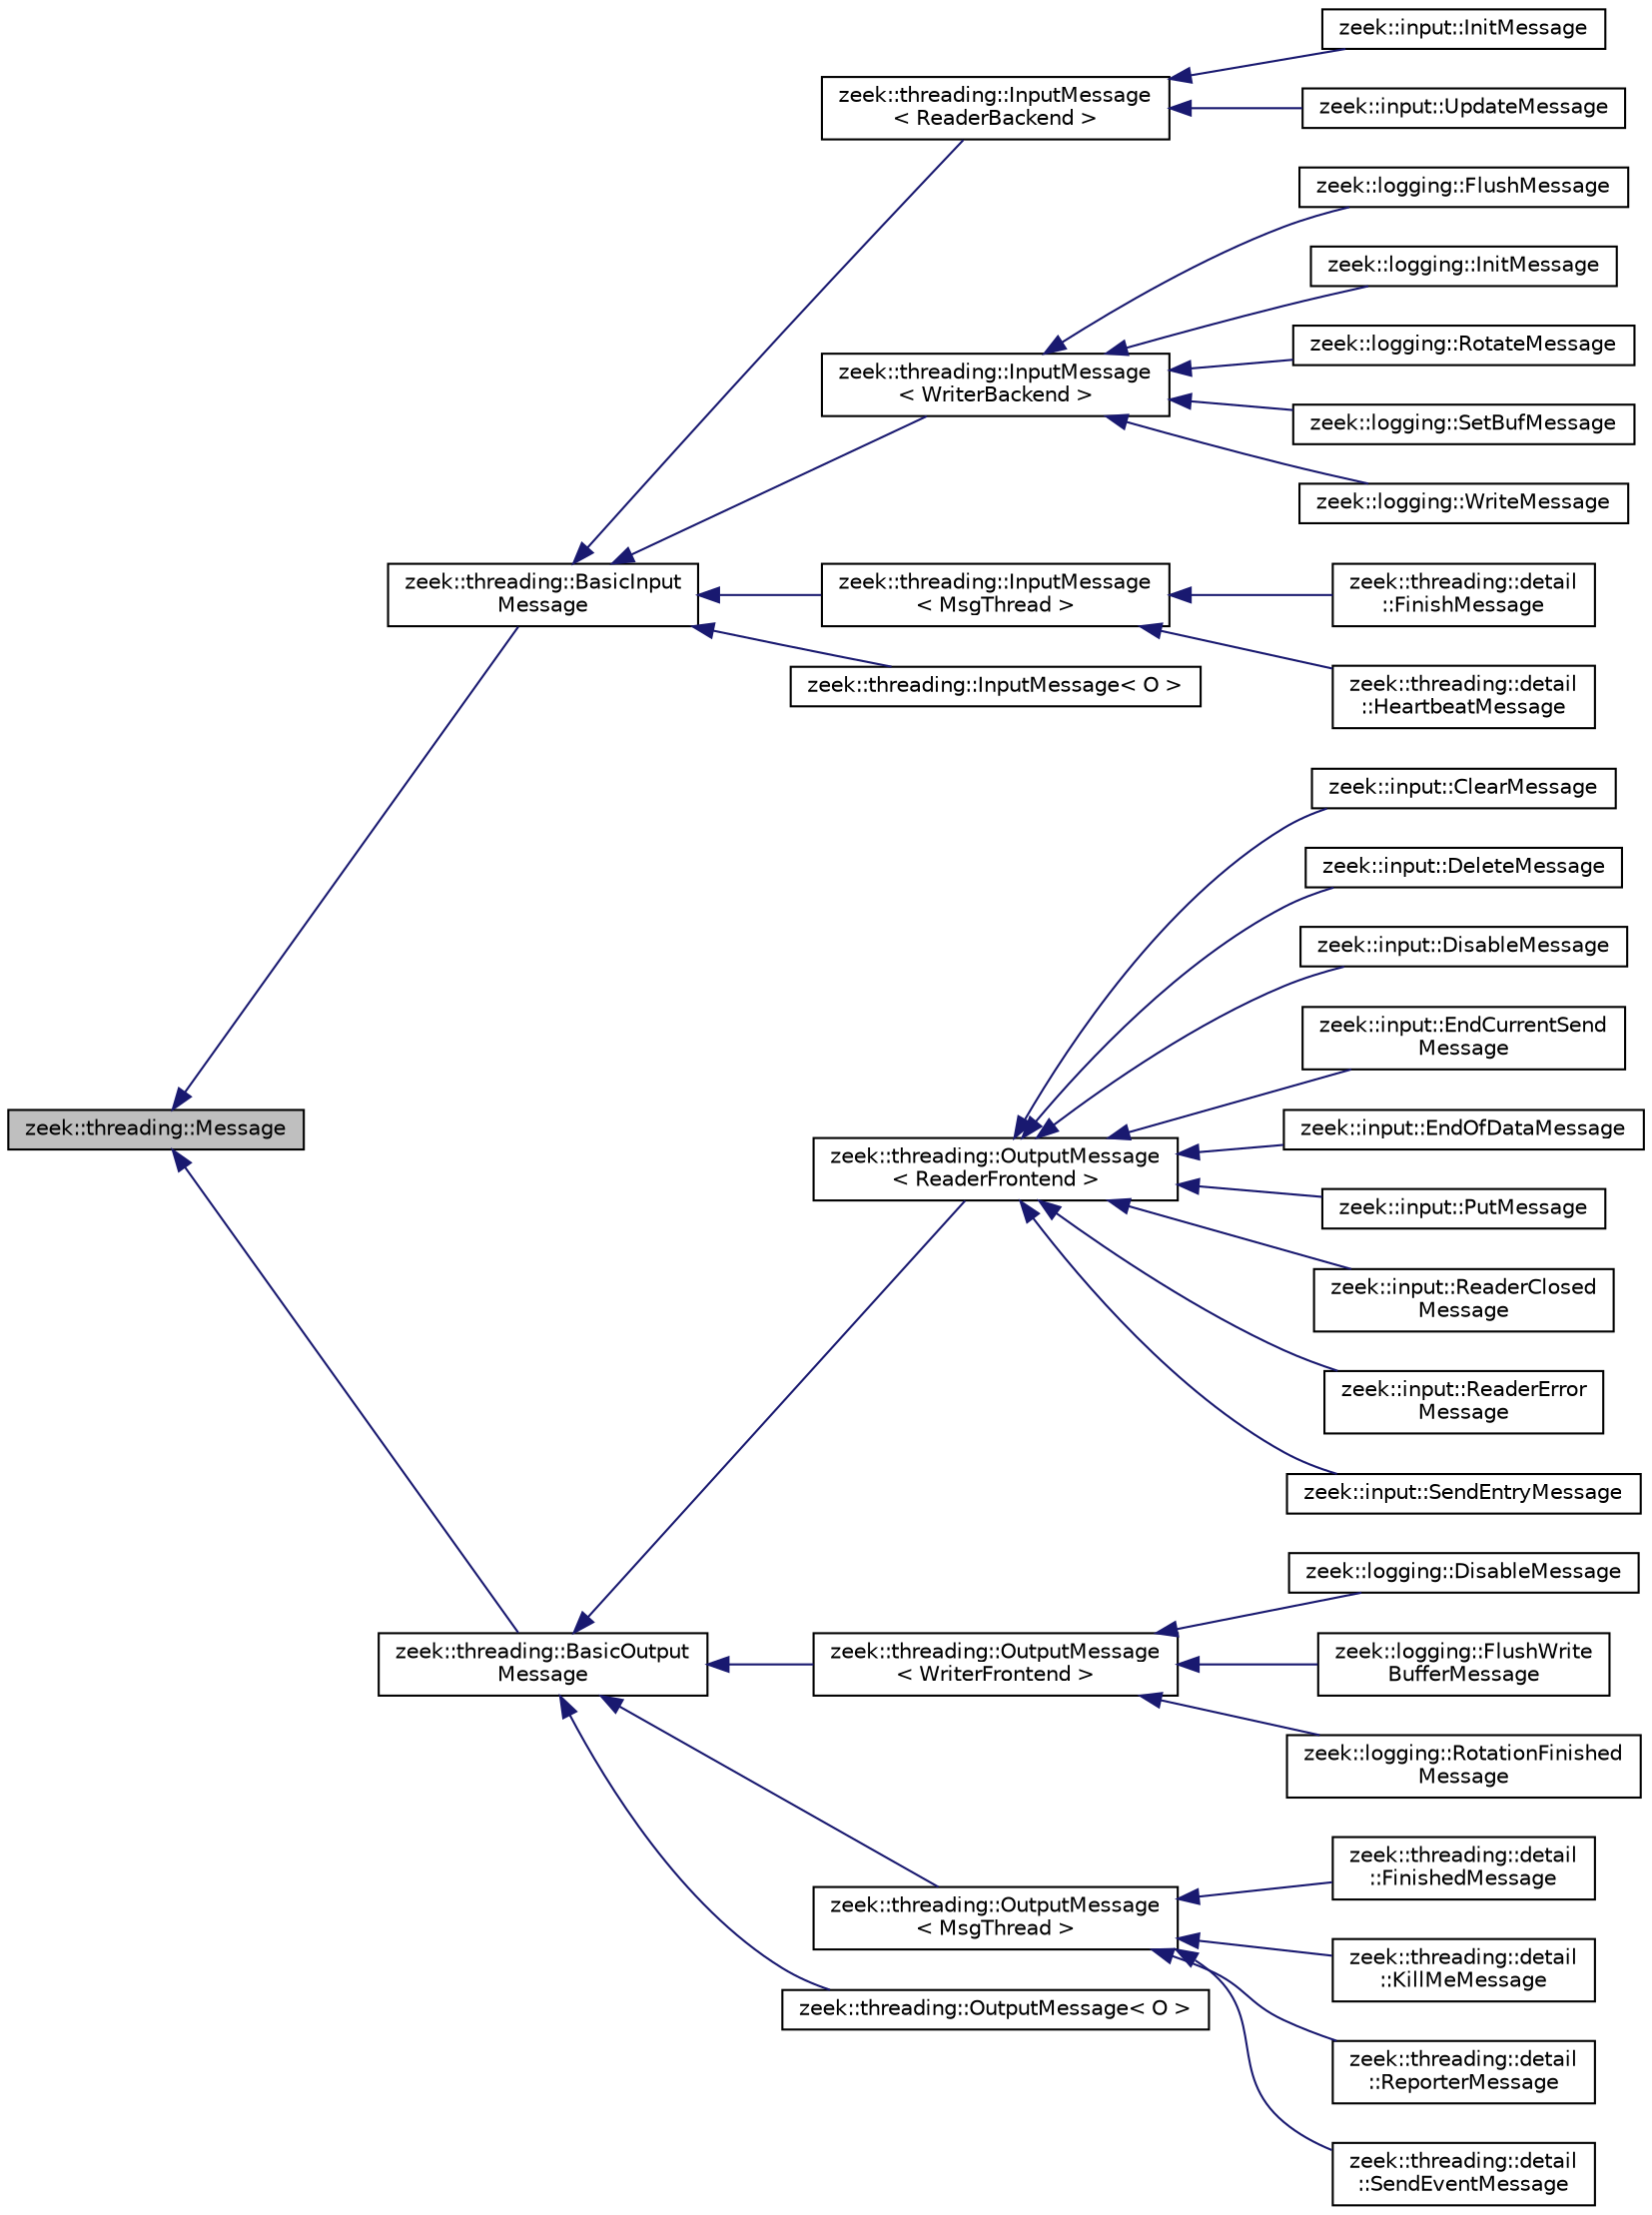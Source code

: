 digraph "zeek::threading::Message"
{
 // LATEX_PDF_SIZE
  edge [fontname="Helvetica",fontsize="10",labelfontname="Helvetica",labelfontsize="10"];
  node [fontname="Helvetica",fontsize="10",shape=record];
  rankdir="LR";
  Node1 [label="zeek::threading::Message",height=0.2,width=0.4,color="black", fillcolor="grey75", style="filled", fontcolor="black",tooltip=" "];
  Node1 -> Node2 [dir="back",color="midnightblue",fontsize="10",style="solid",fontname="Helvetica"];
  Node2 [label="zeek::threading::BasicInput\lMessage",height=0.2,width=0.4,color="black", fillcolor="white", style="filled",URL="$d8/d9a/classzeek_1_1threading_1_1BasicInputMessage.html",tooltip=" "];
  Node2 -> Node3 [dir="back",color="midnightblue",fontsize="10",style="solid",fontname="Helvetica"];
  Node3 [label="zeek::threading::InputMessage\l\< ReaderBackend \>",height=0.2,width=0.4,color="black", fillcolor="white", style="filled",URL="$d4/d14/classzeek_1_1threading_1_1InputMessage.html",tooltip=" "];
  Node3 -> Node4 [dir="back",color="midnightblue",fontsize="10",style="solid",fontname="Helvetica"];
  Node4 [label="zeek::input::InitMessage",height=0.2,width=0.4,color="black", fillcolor="white", style="filled",URL="$d6/d27/classzeek_1_1input_1_1InitMessage.html",tooltip=" "];
  Node3 -> Node5 [dir="back",color="midnightblue",fontsize="10",style="solid",fontname="Helvetica"];
  Node5 [label="zeek::input::UpdateMessage",height=0.2,width=0.4,color="black", fillcolor="white", style="filled",URL="$de/d01/classzeek_1_1input_1_1UpdateMessage.html",tooltip=" "];
  Node2 -> Node6 [dir="back",color="midnightblue",fontsize="10",style="solid",fontname="Helvetica"];
  Node6 [label="zeek::threading::InputMessage\l\< WriterBackend \>",height=0.2,width=0.4,color="black", fillcolor="white", style="filled",URL="$d4/d14/classzeek_1_1threading_1_1InputMessage.html",tooltip=" "];
  Node6 -> Node7 [dir="back",color="midnightblue",fontsize="10",style="solid",fontname="Helvetica"];
  Node7 [label="zeek::logging::FlushMessage",height=0.2,width=0.4,color="black", fillcolor="white", style="filled",URL="$df/d22/classzeek_1_1logging_1_1FlushMessage.html",tooltip=" "];
  Node6 -> Node8 [dir="back",color="midnightblue",fontsize="10",style="solid",fontname="Helvetica"];
  Node8 [label="zeek::logging::InitMessage",height=0.2,width=0.4,color="black", fillcolor="white", style="filled",URL="$d1/d53/classzeek_1_1logging_1_1InitMessage.html",tooltip=" "];
  Node6 -> Node9 [dir="back",color="midnightblue",fontsize="10",style="solid",fontname="Helvetica"];
  Node9 [label="zeek::logging::RotateMessage",height=0.2,width=0.4,color="black", fillcolor="white", style="filled",URL="$d7/dcc/classzeek_1_1logging_1_1RotateMessage.html",tooltip=" "];
  Node6 -> Node10 [dir="back",color="midnightblue",fontsize="10",style="solid",fontname="Helvetica"];
  Node10 [label="zeek::logging::SetBufMessage",height=0.2,width=0.4,color="black", fillcolor="white", style="filled",URL="$d7/db7/classzeek_1_1logging_1_1SetBufMessage.html",tooltip=" "];
  Node6 -> Node11 [dir="back",color="midnightblue",fontsize="10",style="solid",fontname="Helvetica"];
  Node11 [label="zeek::logging::WriteMessage",height=0.2,width=0.4,color="black", fillcolor="white", style="filled",URL="$dc/da2/classzeek_1_1logging_1_1WriteMessage.html",tooltip=" "];
  Node2 -> Node12 [dir="back",color="midnightblue",fontsize="10",style="solid",fontname="Helvetica"];
  Node12 [label="zeek::threading::InputMessage\l\< MsgThread \>",height=0.2,width=0.4,color="black", fillcolor="white", style="filled",URL="$d4/d14/classzeek_1_1threading_1_1InputMessage.html",tooltip=" "];
  Node12 -> Node13 [dir="back",color="midnightblue",fontsize="10",style="solid",fontname="Helvetica"];
  Node13 [label="zeek::threading::detail\l::FinishMessage",height=0.2,width=0.4,color="black", fillcolor="white", style="filled",URL="$dc/d93/classzeek_1_1threading_1_1detail_1_1FinishMessage.html",tooltip=" "];
  Node12 -> Node14 [dir="back",color="midnightblue",fontsize="10",style="solid",fontname="Helvetica"];
  Node14 [label="zeek::threading::detail\l::HeartbeatMessage",height=0.2,width=0.4,color="black", fillcolor="white", style="filled",URL="$dc/d5e/classzeek_1_1threading_1_1detail_1_1HeartbeatMessage.html",tooltip="Sends a heartbeat to the child thread."];
  Node2 -> Node15 [dir="back",color="midnightblue",fontsize="10",style="solid",fontname="Helvetica"];
  Node15 [label="zeek::threading::InputMessage\< O \>",height=0.2,width=0.4,color="black", fillcolor="white", style="filled",URL="$d4/d14/classzeek_1_1threading_1_1InputMessage.html",tooltip=" "];
  Node1 -> Node16 [dir="back",color="midnightblue",fontsize="10",style="solid",fontname="Helvetica"];
  Node16 [label="zeek::threading::BasicOutput\lMessage",height=0.2,width=0.4,color="black", fillcolor="white", style="filled",URL="$d6/df9/classzeek_1_1threading_1_1BasicOutputMessage.html",tooltip=" "];
  Node16 -> Node17 [dir="back",color="midnightblue",fontsize="10",style="solid",fontname="Helvetica"];
  Node17 [label="zeek::threading::OutputMessage\l\< ReaderFrontend \>",height=0.2,width=0.4,color="black", fillcolor="white", style="filled",URL="$dd/d41/classzeek_1_1threading_1_1OutputMessage.html",tooltip=" "];
  Node17 -> Node18 [dir="back",color="midnightblue",fontsize="10",style="solid",fontname="Helvetica"];
  Node18 [label="zeek::input::ClearMessage",height=0.2,width=0.4,color="black", fillcolor="white", style="filled",URL="$d2/d9e/classzeek_1_1input_1_1ClearMessage.html",tooltip=" "];
  Node17 -> Node19 [dir="back",color="midnightblue",fontsize="10",style="solid",fontname="Helvetica"];
  Node19 [label="zeek::input::DeleteMessage",height=0.2,width=0.4,color="black", fillcolor="white", style="filled",URL="$df/d43/classzeek_1_1input_1_1DeleteMessage.html",tooltip=" "];
  Node17 -> Node20 [dir="back",color="midnightblue",fontsize="10",style="solid",fontname="Helvetica"];
  Node20 [label="zeek::input::DisableMessage",height=0.2,width=0.4,color="black", fillcolor="white", style="filled",URL="$db/df8/classzeek_1_1input_1_1DisableMessage.html",tooltip=" "];
  Node17 -> Node21 [dir="back",color="midnightblue",fontsize="10",style="solid",fontname="Helvetica"];
  Node21 [label="zeek::input::EndCurrentSend\lMessage",height=0.2,width=0.4,color="black", fillcolor="white", style="filled",URL="$de/df0/classzeek_1_1input_1_1EndCurrentSendMessage.html",tooltip=" "];
  Node17 -> Node22 [dir="back",color="midnightblue",fontsize="10",style="solid",fontname="Helvetica"];
  Node22 [label="zeek::input::EndOfDataMessage",height=0.2,width=0.4,color="black", fillcolor="white", style="filled",URL="$d9/d4d/classzeek_1_1input_1_1EndOfDataMessage.html",tooltip=" "];
  Node17 -> Node23 [dir="back",color="midnightblue",fontsize="10",style="solid",fontname="Helvetica"];
  Node23 [label="zeek::input::PutMessage",height=0.2,width=0.4,color="black", fillcolor="white", style="filled",URL="$df/d40/classzeek_1_1input_1_1PutMessage.html",tooltip=" "];
  Node17 -> Node24 [dir="back",color="midnightblue",fontsize="10",style="solid",fontname="Helvetica"];
  Node24 [label="zeek::input::ReaderClosed\lMessage",height=0.2,width=0.4,color="black", fillcolor="white", style="filled",URL="$d7/d93/classzeek_1_1input_1_1ReaderClosedMessage.html",tooltip=" "];
  Node17 -> Node25 [dir="back",color="midnightblue",fontsize="10",style="solid",fontname="Helvetica"];
  Node25 [label="zeek::input::ReaderError\lMessage",height=0.2,width=0.4,color="black", fillcolor="white", style="filled",URL="$d7/dd4/classzeek_1_1input_1_1ReaderErrorMessage.html",tooltip=" "];
  Node17 -> Node26 [dir="back",color="midnightblue",fontsize="10",style="solid",fontname="Helvetica"];
  Node26 [label="zeek::input::SendEntryMessage",height=0.2,width=0.4,color="black", fillcolor="white", style="filled",URL="$d4/d28/classzeek_1_1input_1_1SendEntryMessage.html",tooltip=" "];
  Node16 -> Node27 [dir="back",color="midnightblue",fontsize="10",style="solid",fontname="Helvetica"];
  Node27 [label="zeek::threading::OutputMessage\l\< WriterFrontend \>",height=0.2,width=0.4,color="black", fillcolor="white", style="filled",URL="$dd/d41/classzeek_1_1threading_1_1OutputMessage.html",tooltip=" "];
  Node27 -> Node28 [dir="back",color="midnightblue",fontsize="10",style="solid",fontname="Helvetica"];
  Node28 [label="zeek::logging::DisableMessage",height=0.2,width=0.4,color="black", fillcolor="white", style="filled",URL="$d8/de5/classzeek_1_1logging_1_1DisableMessage.html",tooltip=" "];
  Node27 -> Node29 [dir="back",color="midnightblue",fontsize="10",style="solid",fontname="Helvetica"];
  Node29 [label="zeek::logging::FlushWrite\lBufferMessage",height=0.2,width=0.4,color="black", fillcolor="white", style="filled",URL="$d4/d14/classzeek_1_1logging_1_1FlushWriteBufferMessage.html",tooltip=" "];
  Node27 -> Node30 [dir="back",color="midnightblue",fontsize="10",style="solid",fontname="Helvetica"];
  Node30 [label="zeek::logging::RotationFinished\lMessage",height=0.2,width=0.4,color="black", fillcolor="white", style="filled",URL="$d4/d4e/classzeek_1_1logging_1_1RotationFinishedMessage.html",tooltip=" "];
  Node16 -> Node31 [dir="back",color="midnightblue",fontsize="10",style="solid",fontname="Helvetica"];
  Node31 [label="zeek::threading::OutputMessage\l\< MsgThread \>",height=0.2,width=0.4,color="black", fillcolor="white", style="filled",URL="$dd/d41/classzeek_1_1threading_1_1OutputMessage.html",tooltip=" "];
  Node31 -> Node32 [dir="back",color="midnightblue",fontsize="10",style="solid",fontname="Helvetica"];
  Node32 [label="zeek::threading::detail\l::FinishedMessage",height=0.2,width=0.4,color="black", fillcolor="white", style="filled",URL="$d0/d0f/classzeek_1_1threading_1_1detail_1_1FinishedMessage.html",tooltip=" "];
  Node31 -> Node33 [dir="back",color="midnightblue",fontsize="10",style="solid",fontname="Helvetica"];
  Node33 [label="zeek::threading::detail\l::KillMeMessage",height=0.2,width=0.4,color="black", fillcolor="white", style="filled",URL="$d8/d44/classzeek_1_1threading_1_1detail_1_1KillMeMessage.html",tooltip=" "];
  Node31 -> Node34 [dir="back",color="midnightblue",fontsize="10",style="solid",fontname="Helvetica"];
  Node34 [label="zeek::threading::detail\l::ReporterMessage",height=0.2,width=0.4,color="black", fillcolor="white", style="filled",URL="$db/de4/classzeek_1_1threading_1_1detail_1_1ReporterMessage.html",tooltip=" "];
  Node31 -> Node35 [dir="back",color="midnightblue",fontsize="10",style="solid",fontname="Helvetica"];
  Node35 [label="zeek::threading::detail\l::SendEventMessage",height=0.2,width=0.4,color="black", fillcolor="white", style="filled",URL="$d8/db8/classzeek_1_1threading_1_1detail_1_1SendEventMessage.html",tooltip=" "];
  Node16 -> Node36 [dir="back",color="midnightblue",fontsize="10",style="solid",fontname="Helvetica"];
  Node36 [label="zeek::threading::OutputMessage\< O \>",height=0.2,width=0.4,color="black", fillcolor="white", style="filled",URL="$dd/d41/classzeek_1_1threading_1_1OutputMessage.html",tooltip=" "];
}
